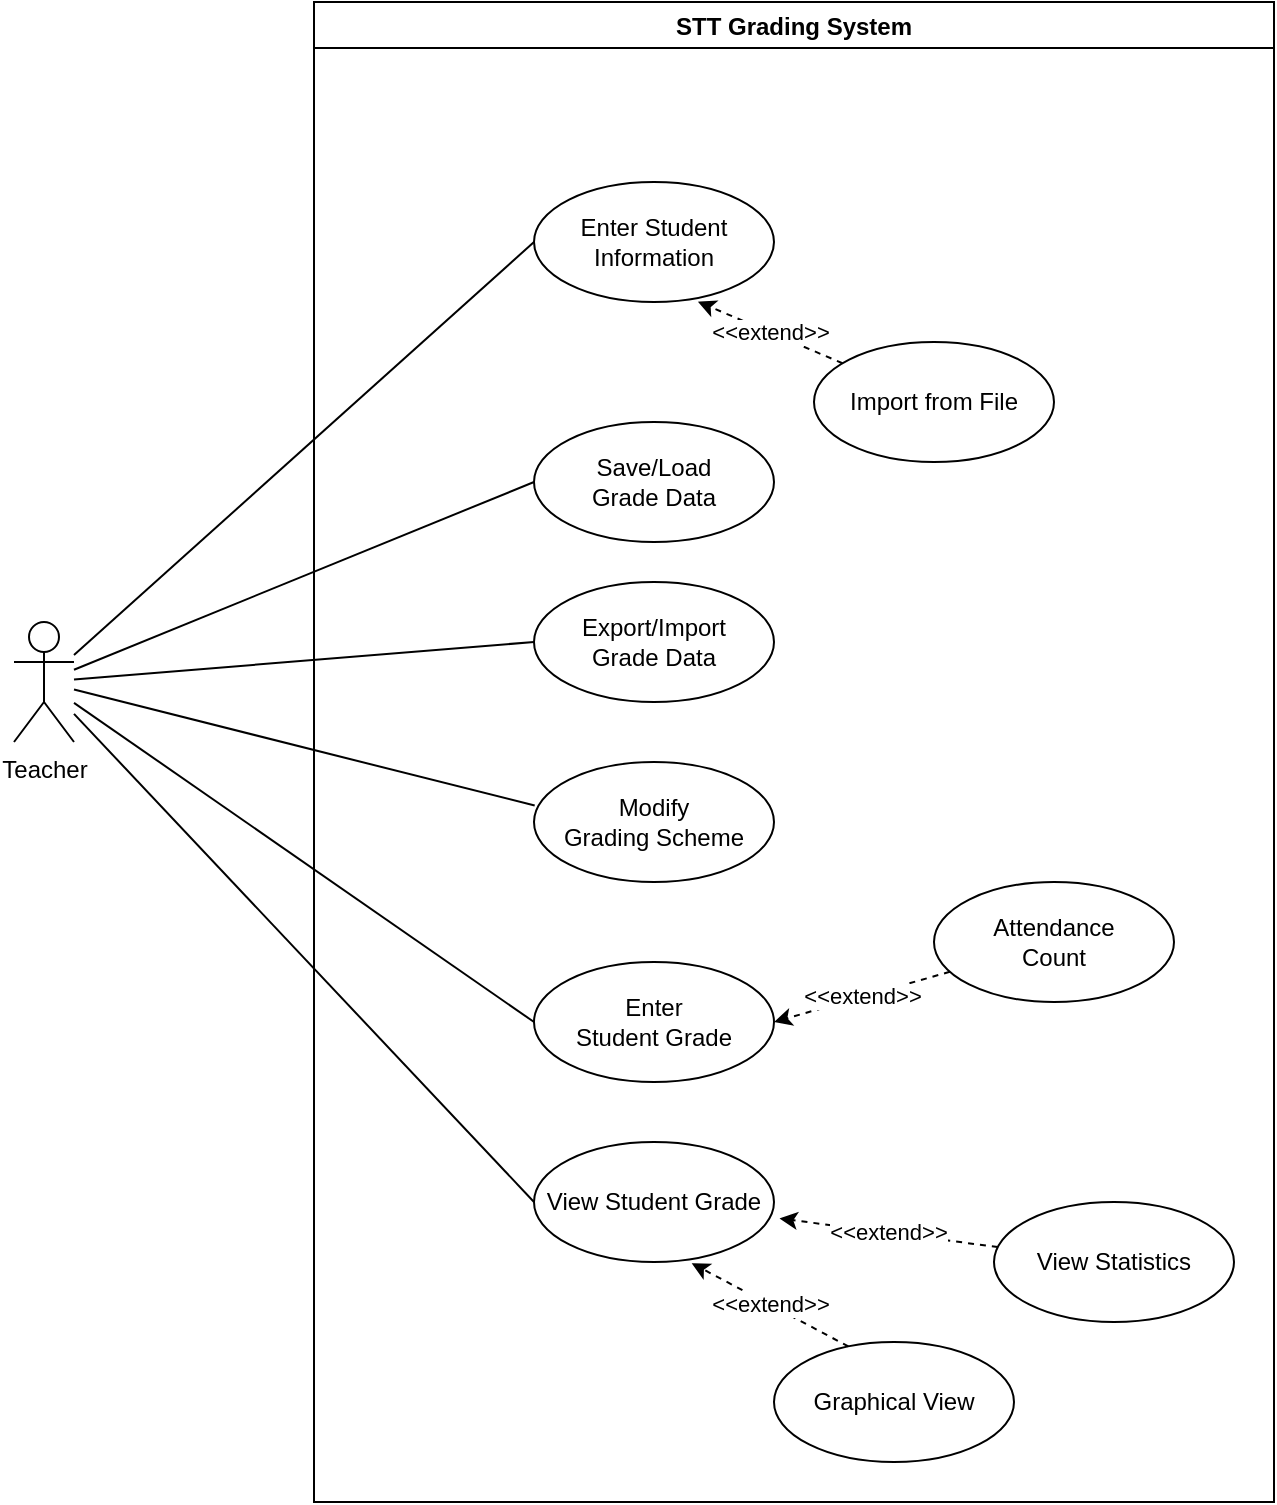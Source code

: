 <mxfile version="15.5.8" type="device"><diagram id="BN06k47OSVtLfej_T_C9" name="Page-1"><mxGraphModel dx="1038" dy="594" grid="1" gridSize="10" guides="1" tooltips="1" connect="1" arrows="1" fold="1" page="1" pageScale="1" pageWidth="827" pageHeight="1169" math="0" shadow="0"><root><mxCell id="0"/><mxCell id="1" parent="0"/><mxCell id="48aOgzC4wTF6jQ1mPEly-1" value="STT Grading System" style="swimlane;" vertex="1" parent="1"><mxGeometry x="230" y="90" width="480" height="750" as="geometry"/></mxCell><mxCell id="48aOgzC4wTF6jQ1mPEly-4" value="Enter Student Information" style="ellipse;whiteSpace=wrap;html=1;" vertex="1" parent="48aOgzC4wTF6jQ1mPEly-1"><mxGeometry x="110" y="90" width="120" height="60" as="geometry"/></mxCell><mxCell id="48aOgzC4wTF6jQ1mPEly-5" value="Save/Load &lt;br&gt;Grade Data" style="ellipse;whiteSpace=wrap;html=1;" vertex="1" parent="48aOgzC4wTF6jQ1mPEly-1"><mxGeometry x="110" y="210" width="120" height="60" as="geometry"/></mxCell><mxCell id="48aOgzC4wTF6jQ1mPEly-7" value="&amp;lt;&amp;lt;extend&amp;gt;&amp;gt;" style="rounded=0;orthogonalLoop=1;jettySize=auto;html=1;entryX=0.683;entryY=0.997;entryDx=0;entryDy=0;entryPerimeter=0;dashed=1;" edge="1" parent="48aOgzC4wTF6jQ1mPEly-1" source="48aOgzC4wTF6jQ1mPEly-6" target="48aOgzC4wTF6jQ1mPEly-4"><mxGeometry relative="1" as="geometry"/></mxCell><mxCell id="48aOgzC4wTF6jQ1mPEly-6" value="Import from File" style="ellipse;whiteSpace=wrap;html=1;" vertex="1" parent="48aOgzC4wTF6jQ1mPEly-1"><mxGeometry x="250" y="170" width="120" height="60" as="geometry"/></mxCell><mxCell id="48aOgzC4wTF6jQ1mPEly-8" value="Export/Import &lt;br&gt;Grade Data" style="ellipse;whiteSpace=wrap;html=1;" vertex="1" parent="48aOgzC4wTF6jQ1mPEly-1"><mxGeometry x="110" y="290" width="120" height="60" as="geometry"/></mxCell><mxCell id="48aOgzC4wTF6jQ1mPEly-9" value="Modify &lt;br&gt;Grading Scheme" style="ellipse;whiteSpace=wrap;html=1;" vertex="1" parent="48aOgzC4wTF6jQ1mPEly-1"><mxGeometry x="110" y="380" width="120" height="60" as="geometry"/></mxCell><mxCell id="48aOgzC4wTF6jQ1mPEly-10" value="Enter &lt;br&gt;Student Grade" style="ellipse;whiteSpace=wrap;html=1;" vertex="1" parent="48aOgzC4wTF6jQ1mPEly-1"><mxGeometry x="110" y="480" width="120" height="60" as="geometry"/></mxCell><mxCell id="48aOgzC4wTF6jQ1mPEly-11" value="View Student Grade" style="ellipse;whiteSpace=wrap;html=1;" vertex="1" parent="48aOgzC4wTF6jQ1mPEly-1"><mxGeometry x="110" y="570" width="120" height="60" as="geometry"/></mxCell><mxCell id="48aOgzC4wTF6jQ1mPEly-20" value="&amp;lt;&amp;lt;extend&amp;gt;&amp;gt;" style="edgeStyle=none;rounded=0;orthogonalLoop=1;jettySize=auto;html=1;entryX=1.023;entryY=0.637;entryDx=0;entryDy=0;entryPerimeter=0;endArrow=classic;endFill=1;dashed=1;" edge="1" parent="48aOgzC4wTF6jQ1mPEly-1" source="48aOgzC4wTF6jQ1mPEly-12" target="48aOgzC4wTF6jQ1mPEly-11"><mxGeometry relative="1" as="geometry"/></mxCell><mxCell id="48aOgzC4wTF6jQ1mPEly-12" value="View Statistics" style="ellipse;whiteSpace=wrap;html=1;" vertex="1" parent="48aOgzC4wTF6jQ1mPEly-1"><mxGeometry x="340" y="600" width="120" height="60" as="geometry"/></mxCell><mxCell id="48aOgzC4wTF6jQ1mPEly-21" value="Graphical View" style="ellipse;whiteSpace=wrap;html=1;" vertex="1" parent="48aOgzC4wTF6jQ1mPEly-1"><mxGeometry x="230" y="670" width="120" height="60" as="geometry"/></mxCell><mxCell id="48aOgzC4wTF6jQ1mPEly-22" value="&amp;lt;&amp;lt;extend&amp;gt;&amp;gt;" style="edgeStyle=none;rounded=0;orthogonalLoop=1;jettySize=auto;html=1;entryX=0.657;entryY=1.01;entryDx=0;entryDy=0;entryPerimeter=0;endArrow=classic;endFill=1;dashed=1;exitX=0.31;exitY=0.037;exitDx=0;exitDy=0;exitPerimeter=0;" edge="1" parent="48aOgzC4wTF6jQ1mPEly-1" source="48aOgzC4wTF6jQ1mPEly-21" target="48aOgzC4wTF6jQ1mPEly-11"><mxGeometry relative="1" as="geometry"><mxPoint x="269.052" y="660.003" as="sourcePoint"/><mxPoint x="160" y="645.54" as="targetPoint"/></mxGeometry></mxCell><mxCell id="48aOgzC4wTF6jQ1mPEly-25" value="&amp;lt;&amp;lt;extend&amp;gt;&amp;gt;" style="edgeStyle=none;rounded=0;orthogonalLoop=1;jettySize=auto;html=1;entryX=1;entryY=0.5;entryDx=0;entryDy=0;dashed=1;endArrow=classic;endFill=1;" edge="1" parent="48aOgzC4wTF6jQ1mPEly-1" source="48aOgzC4wTF6jQ1mPEly-23" target="48aOgzC4wTF6jQ1mPEly-10"><mxGeometry relative="1" as="geometry"/></mxCell><mxCell id="48aOgzC4wTF6jQ1mPEly-23" value="Attendance&lt;br&gt;Count" style="ellipse;whiteSpace=wrap;html=1;" vertex="1" parent="48aOgzC4wTF6jQ1mPEly-1"><mxGeometry x="310" y="440" width="120" height="60" as="geometry"/></mxCell><mxCell id="48aOgzC4wTF6jQ1mPEly-14" style="edgeStyle=none;rounded=0;orthogonalLoop=1;jettySize=auto;html=1;entryX=0;entryY=0.5;entryDx=0;entryDy=0;endArrow=none;endFill=0;" edge="1" parent="1" source="48aOgzC4wTF6jQ1mPEly-2" target="48aOgzC4wTF6jQ1mPEly-4"><mxGeometry relative="1" as="geometry"/></mxCell><mxCell id="48aOgzC4wTF6jQ1mPEly-15" style="edgeStyle=none;rounded=0;orthogonalLoop=1;jettySize=auto;html=1;entryX=0;entryY=0.5;entryDx=0;entryDy=0;endArrow=none;endFill=0;" edge="1" parent="1" source="48aOgzC4wTF6jQ1mPEly-2" target="48aOgzC4wTF6jQ1mPEly-5"><mxGeometry relative="1" as="geometry"/></mxCell><mxCell id="48aOgzC4wTF6jQ1mPEly-16" style="edgeStyle=none;rounded=0;orthogonalLoop=1;jettySize=auto;html=1;entryX=0;entryY=0.5;entryDx=0;entryDy=0;endArrow=none;endFill=0;" edge="1" parent="1" source="48aOgzC4wTF6jQ1mPEly-2" target="48aOgzC4wTF6jQ1mPEly-8"><mxGeometry relative="1" as="geometry"/></mxCell><mxCell id="48aOgzC4wTF6jQ1mPEly-17" style="edgeStyle=none;rounded=0;orthogonalLoop=1;jettySize=auto;html=1;entryX=0.003;entryY=0.363;entryDx=0;entryDy=0;entryPerimeter=0;endArrow=none;endFill=0;" edge="1" parent="1" source="48aOgzC4wTF6jQ1mPEly-2" target="48aOgzC4wTF6jQ1mPEly-9"><mxGeometry relative="1" as="geometry"/></mxCell><mxCell id="48aOgzC4wTF6jQ1mPEly-18" style="edgeStyle=none;rounded=0;orthogonalLoop=1;jettySize=auto;html=1;entryX=0;entryY=0.5;entryDx=0;entryDy=0;endArrow=none;endFill=0;" edge="1" parent="1" source="48aOgzC4wTF6jQ1mPEly-2" target="48aOgzC4wTF6jQ1mPEly-10"><mxGeometry relative="1" as="geometry"/></mxCell><mxCell id="48aOgzC4wTF6jQ1mPEly-19" style="edgeStyle=none;rounded=0;orthogonalLoop=1;jettySize=auto;html=1;entryX=0;entryY=0.5;entryDx=0;entryDy=0;endArrow=none;endFill=0;" edge="1" parent="1" source="48aOgzC4wTF6jQ1mPEly-2" target="48aOgzC4wTF6jQ1mPEly-11"><mxGeometry relative="1" as="geometry"/></mxCell><mxCell id="48aOgzC4wTF6jQ1mPEly-2" value="Teacher" style="shape=umlActor;verticalLabelPosition=bottom;verticalAlign=top;html=1;outlineConnect=0;" vertex="1" parent="1"><mxGeometry x="80" y="400" width="30" height="60" as="geometry"/></mxCell></root></mxGraphModel></diagram></mxfile>